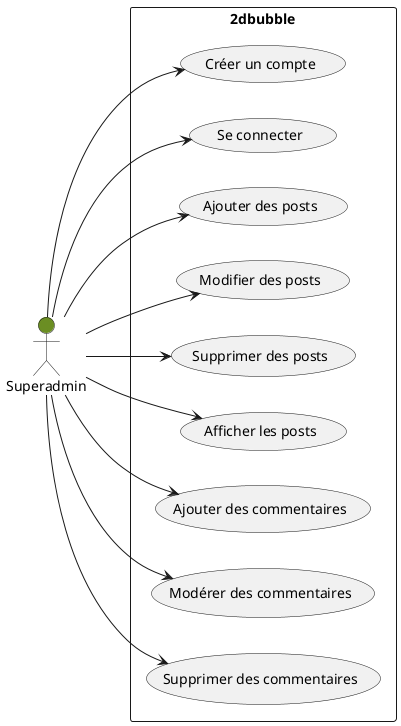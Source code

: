 
@startuml Superadmin

left to right direction

actor "Superadmin" as Superadmin #OliveDrab

rectangle 2dbubble{
  usecase "Créer un compte" as UC1
  usecase "Se connecter" as UC2
  usecase "Ajouter des posts" as UC3
  usecase "Modifier des posts" as UC4
  usecase "Supprimer des posts" as UC5
  usecase "Afficher les posts" as UC6
  usecase "Ajouter des commentaires" as UC7
  usecase "Modérer des commentaires" as UC8
  usecase "Supprimer des commentaires" as UC9
}

Superadmin --> UC1
Superadmin --> UC2
Superadmin --> UC3
Superadmin --> UC4
Superadmin --> UC5
Superadmin --> UC6
Superadmin --> UC7
Superadmin --> UC8
Superadmin --> UC9

@enduml
